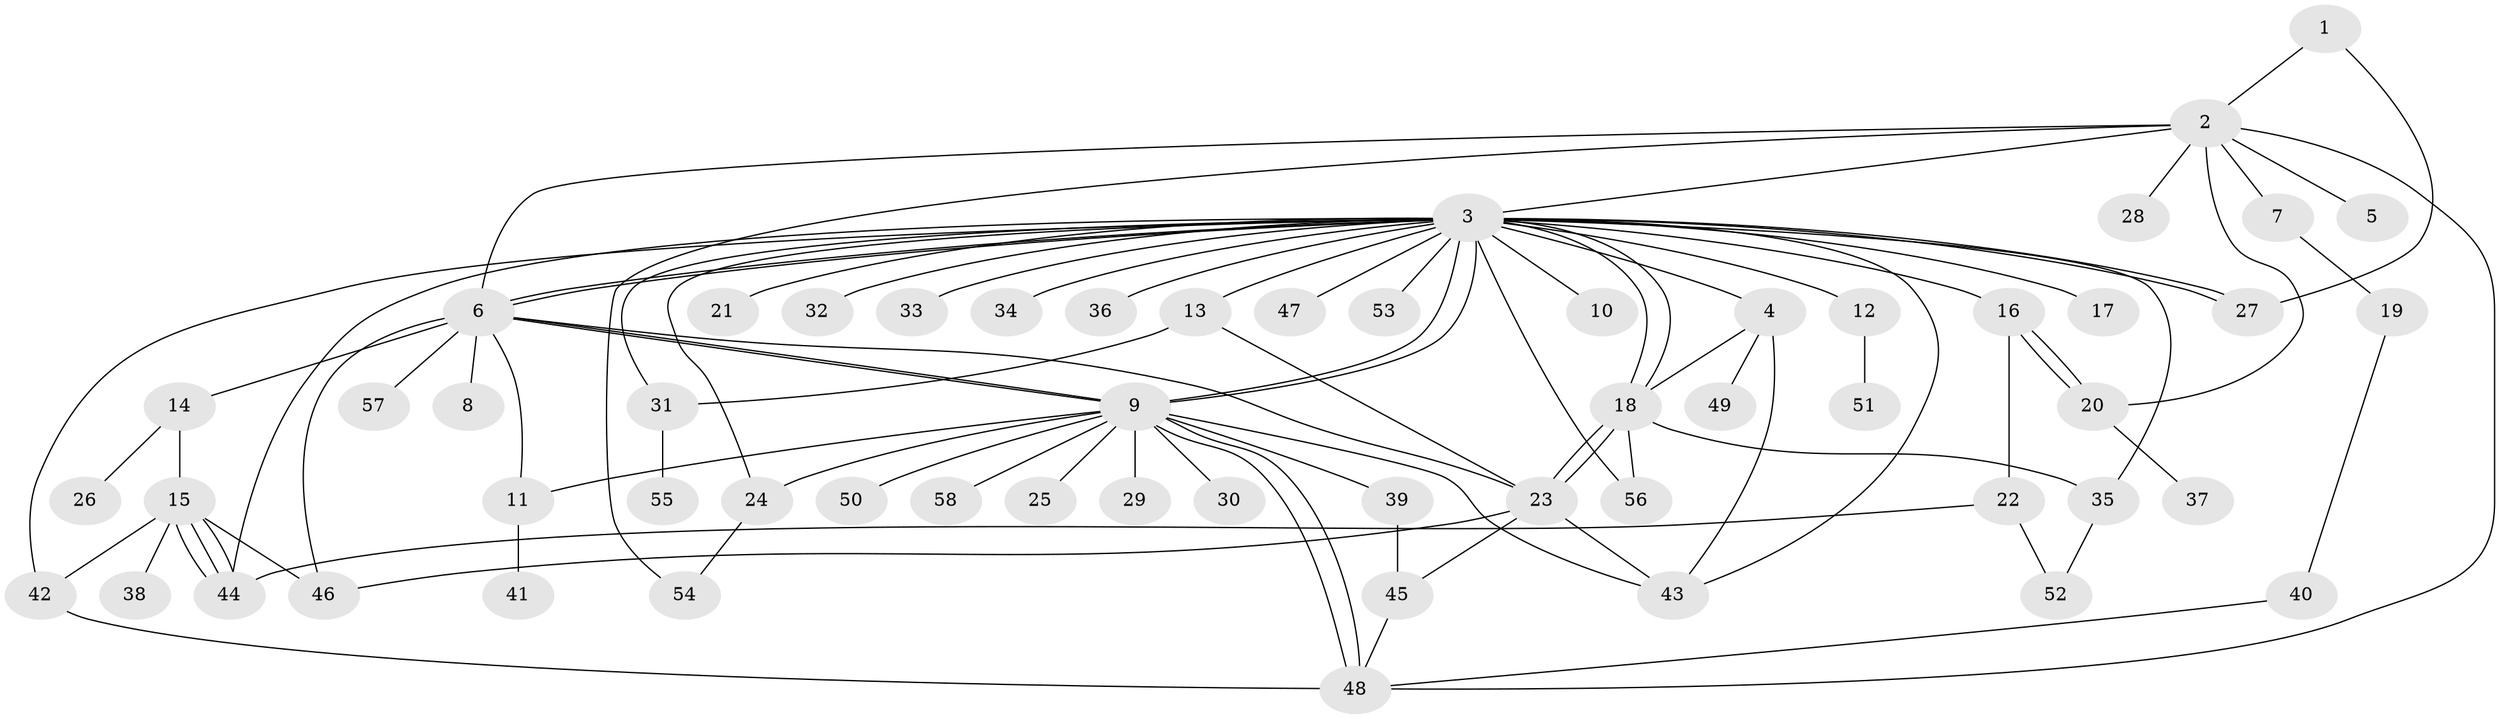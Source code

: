 // Generated by graph-tools (version 1.1) at 2025/48/03/09/25 04:48:34]
// undirected, 58 vertices, 94 edges
graph export_dot {
graph [start="1"]
  node [color=gray90,style=filled];
  1;
  2;
  3;
  4;
  5;
  6;
  7;
  8;
  9;
  10;
  11;
  12;
  13;
  14;
  15;
  16;
  17;
  18;
  19;
  20;
  21;
  22;
  23;
  24;
  25;
  26;
  27;
  28;
  29;
  30;
  31;
  32;
  33;
  34;
  35;
  36;
  37;
  38;
  39;
  40;
  41;
  42;
  43;
  44;
  45;
  46;
  47;
  48;
  49;
  50;
  51;
  52;
  53;
  54;
  55;
  56;
  57;
  58;
  1 -- 2;
  1 -- 27;
  2 -- 3;
  2 -- 5;
  2 -- 6;
  2 -- 7;
  2 -- 20;
  2 -- 28;
  2 -- 48;
  2 -- 54;
  3 -- 4;
  3 -- 6;
  3 -- 6;
  3 -- 9;
  3 -- 9;
  3 -- 10;
  3 -- 12;
  3 -- 13;
  3 -- 16;
  3 -- 17;
  3 -- 18;
  3 -- 18;
  3 -- 21;
  3 -- 24;
  3 -- 27;
  3 -- 27;
  3 -- 31;
  3 -- 32;
  3 -- 33;
  3 -- 34;
  3 -- 35;
  3 -- 36;
  3 -- 42;
  3 -- 43;
  3 -- 44;
  3 -- 47;
  3 -- 53;
  3 -- 56;
  4 -- 18;
  4 -- 43;
  4 -- 49;
  6 -- 8;
  6 -- 9;
  6 -- 9;
  6 -- 11;
  6 -- 14;
  6 -- 23;
  6 -- 46;
  6 -- 57;
  7 -- 19;
  9 -- 11;
  9 -- 24;
  9 -- 25;
  9 -- 29;
  9 -- 30;
  9 -- 39;
  9 -- 43;
  9 -- 48;
  9 -- 48;
  9 -- 50;
  9 -- 58;
  11 -- 41;
  12 -- 51;
  13 -- 23;
  13 -- 31;
  14 -- 15;
  14 -- 26;
  15 -- 38;
  15 -- 42;
  15 -- 44;
  15 -- 44;
  15 -- 44;
  15 -- 46;
  16 -- 20;
  16 -- 20;
  16 -- 22;
  18 -- 23;
  18 -- 23;
  18 -- 35;
  18 -- 56;
  19 -- 40;
  20 -- 37;
  22 -- 44;
  22 -- 52;
  23 -- 43;
  23 -- 45;
  23 -- 46;
  24 -- 54;
  31 -- 55;
  35 -- 52;
  39 -- 45;
  40 -- 48;
  42 -- 48;
  45 -- 48;
}
